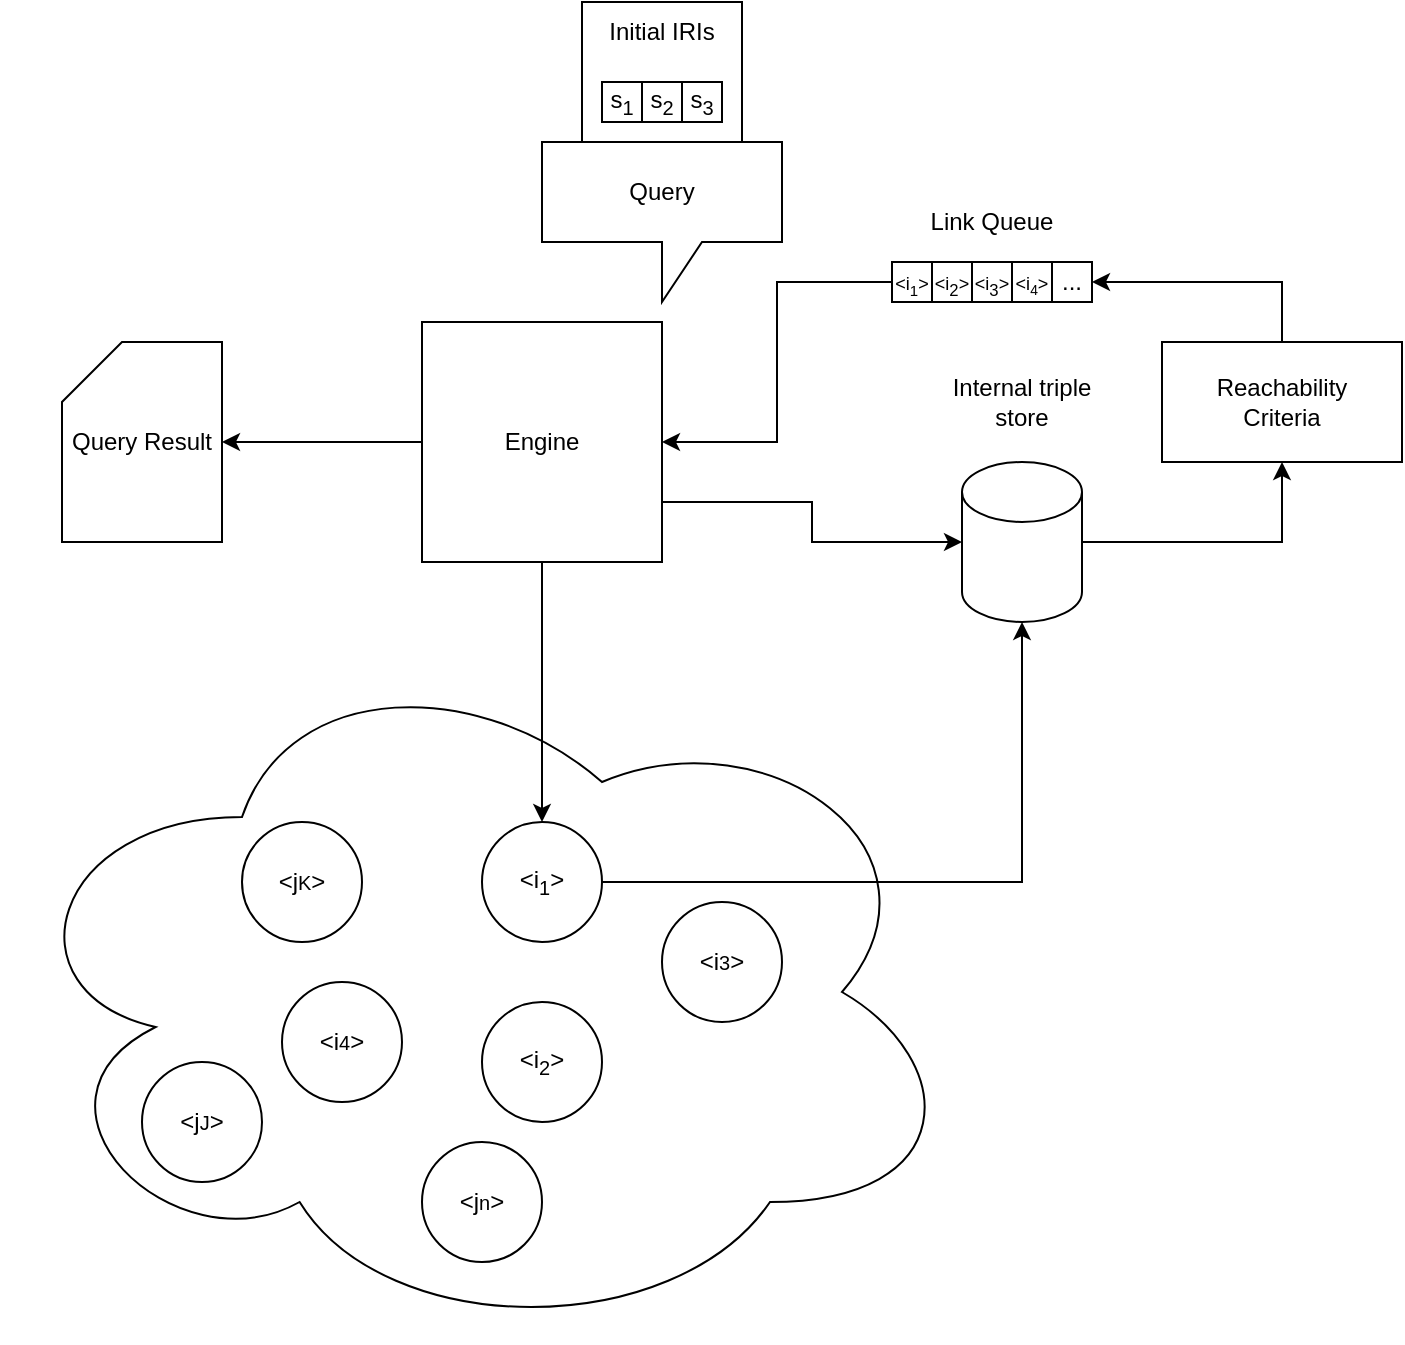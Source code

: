 <mxfile version="24.7.8">
  <diagram name="Page-1" id="kWCB1rzwi5OGkFFqUBkJ">
    <mxGraphModel dx="1188" dy="729" grid="1" gridSize="10" guides="1" tooltips="1" connect="1" arrows="1" fold="1" page="1" pageScale="1" pageWidth="850" pageHeight="1100" math="0" shadow="0">
      <root>
        <mxCell id="0" />
        <mxCell id="1" parent="0" />
        <mxCell id="LVnvuN6-r3eFf5OvwYLD-39" value="" style="whiteSpace=wrap;html=1;aspect=fixed;" vertex="1" parent="1">
          <mxGeometry x="380" y="80" width="80" height="80" as="geometry" />
        </mxCell>
        <mxCell id="LVnvuN6-r3eFf5OvwYLD-2" value="" style="ellipse;shape=cloud;whiteSpace=wrap;html=1;" vertex="1" parent="1">
          <mxGeometry x="90" y="400" width="480" height="350" as="geometry" />
        </mxCell>
        <mxCell id="LVnvuN6-r3eFf5OvwYLD-37" style="edgeStyle=orthogonalEdgeStyle;rounded=0;orthogonalLoop=1;jettySize=auto;html=1;" edge="1" parent="1" source="LVnvuN6-r3eFf5OvwYLD-1" target="LVnvuN6-r3eFf5OvwYLD-20">
          <mxGeometry relative="1" as="geometry">
            <Array as="points">
              <mxPoint x="495" y="330" />
              <mxPoint x="495" y="350" />
            </Array>
          </mxGeometry>
        </mxCell>
        <mxCell id="LVnvuN6-r3eFf5OvwYLD-1" value="Engine" style="whiteSpace=wrap;html=1;aspect=fixed;" vertex="1" parent="1">
          <mxGeometry x="300" y="240" width="120" height="120" as="geometry" />
        </mxCell>
        <mxCell id="LVnvuN6-r3eFf5OvwYLD-3" value="&amp;lt;j&lt;span style=&quot;font-size: 10px;&quot;&gt;K&lt;/span&gt;&amp;gt;" style="ellipse;whiteSpace=wrap;html=1;aspect=fixed;" vertex="1" parent="1">
          <mxGeometry x="210" y="490" width="60" height="60" as="geometry" />
        </mxCell>
        <mxCell id="LVnvuN6-r3eFf5OvwYLD-4" value="&amp;lt;i&lt;span style=&quot;font-size: 10px;&quot;&gt;4&lt;/span&gt;&amp;gt;" style="ellipse;whiteSpace=wrap;html=1;aspect=fixed;" vertex="1" parent="1">
          <mxGeometry x="230" y="570" width="60" height="60" as="geometry" />
        </mxCell>
        <mxCell id="LVnvuN6-r3eFf5OvwYLD-5" value="&amp;lt;i&lt;sub&gt;1&lt;/sub&gt;&amp;gt;" style="ellipse;whiteSpace=wrap;html=1;aspect=fixed;" vertex="1" parent="1">
          <mxGeometry x="330" y="490" width="60" height="60" as="geometry" />
        </mxCell>
        <mxCell id="LVnvuN6-r3eFf5OvwYLD-6" value="&amp;lt;i&lt;sub&gt;2&lt;/sub&gt;&amp;gt;" style="ellipse;whiteSpace=wrap;html=1;aspect=fixed;" vertex="1" parent="1">
          <mxGeometry x="330" y="580" width="60" height="60" as="geometry" />
        </mxCell>
        <mxCell id="LVnvuN6-r3eFf5OvwYLD-7" value="&amp;lt;i&lt;span style=&quot;font-size: 10px;&quot;&gt;3&lt;/span&gt;&amp;gt;" style="ellipse;whiteSpace=wrap;html=1;aspect=fixed;" vertex="1" parent="1">
          <mxGeometry x="420" y="530" width="60" height="60" as="geometry" />
        </mxCell>
        <mxCell id="LVnvuN6-r3eFf5OvwYLD-28" style="edgeStyle=orthogonalEdgeStyle;rounded=0;orthogonalLoop=1;jettySize=auto;html=1;entryX=1;entryY=0.5;entryDx=0;entryDy=0;" edge="1" parent="1" source="LVnvuN6-r3eFf5OvwYLD-8" target="LVnvuN6-r3eFf5OvwYLD-1">
          <mxGeometry relative="1" as="geometry" />
        </mxCell>
        <mxCell id="LVnvuN6-r3eFf5OvwYLD-8" value="&lt;font style=&quot;font-size: 9px;&quot;&gt;&amp;lt;i&lt;sub&gt;1&lt;/sub&gt;&amp;gt;&lt;/font&gt;" style="whiteSpace=wrap;html=1;aspect=fixed;" vertex="1" parent="1">
          <mxGeometry x="535" y="210" width="20" height="20" as="geometry" />
        </mxCell>
        <mxCell id="LVnvuN6-r3eFf5OvwYLD-9" value="&lt;span style=&quot;font-size: 9px;&quot;&gt;&amp;lt;i&lt;/span&gt;&lt;span style=&quot;font-size: 10px;&quot;&gt;&lt;sub&gt;2&lt;/sub&gt;&lt;/span&gt;&lt;span style=&quot;font-size: 9px;&quot;&gt;&amp;gt;&lt;/span&gt;" style="whiteSpace=wrap;html=1;aspect=fixed;" vertex="1" parent="1">
          <mxGeometry x="555" y="210" width="20" height="20" as="geometry" />
        </mxCell>
        <mxCell id="LVnvuN6-r3eFf5OvwYLD-10" value="&lt;span style=&quot;font-size: 9px;&quot;&gt;&amp;lt;i&lt;/span&gt;&lt;span style=&quot;font-size: 10px;&quot;&gt;&lt;sub&gt;3&lt;/sub&gt;&lt;/span&gt;&lt;span style=&quot;font-size: 9px;&quot;&gt;&amp;gt;&lt;/span&gt;" style="whiteSpace=wrap;html=1;aspect=fixed;" vertex="1" parent="1">
          <mxGeometry x="575" y="210" width="20" height="20" as="geometry" />
        </mxCell>
        <mxCell id="LVnvuN6-r3eFf5OvwYLD-11" value="&lt;span style=&quot;font-size: 9px;&quot;&gt;&amp;lt;i&lt;/span&gt;&lt;span style=&quot;font-size: 8.333px;&quot;&gt;&lt;sub&gt;4&lt;/sub&gt;&lt;/span&gt;&lt;span style=&quot;font-size: 9px;&quot;&gt;&amp;gt;&lt;/span&gt;" style="whiteSpace=wrap;html=1;aspect=fixed;" vertex="1" parent="1">
          <mxGeometry x="595" y="210" width="20" height="20" as="geometry" />
        </mxCell>
        <mxCell id="LVnvuN6-r3eFf5OvwYLD-12" value="..." style="whiteSpace=wrap;html=1;aspect=fixed;" vertex="1" parent="1">
          <mxGeometry x="615" y="210" width="20" height="20" as="geometry" />
        </mxCell>
        <mxCell id="LVnvuN6-r3eFf5OvwYLD-14" value="s&lt;sub&gt;1&lt;/sub&gt;" style="whiteSpace=wrap;html=1;aspect=fixed;" vertex="1" parent="1">
          <mxGeometry x="390" y="120" width="20" height="20" as="geometry" />
        </mxCell>
        <mxCell id="LVnvuN6-r3eFf5OvwYLD-15" value="Query" style="shape=callout;whiteSpace=wrap;html=1;perimeter=calloutPerimeter;" vertex="1" parent="1">
          <mxGeometry x="360" y="150" width="120" height="80" as="geometry" />
        </mxCell>
        <mxCell id="LVnvuN6-r3eFf5OvwYLD-16" value="s&lt;sub&gt;2&lt;/sub&gt;" style="whiteSpace=wrap;html=1;aspect=fixed;" vertex="1" parent="1">
          <mxGeometry x="410" y="120" width="20" height="20" as="geometry" />
        </mxCell>
        <mxCell id="LVnvuN6-r3eFf5OvwYLD-17" value="s&lt;sub&gt;3&lt;/sub&gt;" style="whiteSpace=wrap;html=1;aspect=fixed;" vertex="1" parent="1">
          <mxGeometry x="430" y="120" width="20" height="20" as="geometry" />
        </mxCell>
        <mxCell id="LVnvuN6-r3eFf5OvwYLD-19" value="Link Queue" style="text;html=1;align=center;verticalAlign=middle;whiteSpace=wrap;rounded=0;" vertex="1" parent="1">
          <mxGeometry x="540" y="175" width="90" height="30" as="geometry" />
        </mxCell>
        <mxCell id="LVnvuN6-r3eFf5OvwYLD-41" style="edgeStyle=orthogonalEdgeStyle;rounded=0;orthogonalLoop=1;jettySize=auto;html=1;entryX=0.5;entryY=1;entryDx=0;entryDy=0;" edge="1" parent="1" source="LVnvuN6-r3eFf5OvwYLD-20" target="LVnvuN6-r3eFf5OvwYLD-40">
          <mxGeometry relative="1" as="geometry" />
        </mxCell>
        <mxCell id="LVnvuN6-r3eFf5OvwYLD-20" value="" style="shape=cylinder3;whiteSpace=wrap;html=1;boundedLbl=1;backgroundOutline=1;size=15;" vertex="1" parent="1">
          <mxGeometry x="570" y="310" width="60" height="80" as="geometry" />
        </mxCell>
        <mxCell id="LVnvuN6-r3eFf5OvwYLD-21" value="Internal triple store" style="text;html=1;align=center;verticalAlign=middle;whiteSpace=wrap;rounded=0;" vertex="1" parent="1">
          <mxGeometry x="555" y="265" width="90" height="30" as="geometry" />
        </mxCell>
        <mxCell id="LVnvuN6-r3eFf5OvwYLD-26" style="edgeStyle=orthogonalEdgeStyle;rounded=0;orthogonalLoop=1;jettySize=auto;html=1;entryX=0.5;entryY=1;entryDx=0;entryDy=0;entryPerimeter=0;" edge="1" parent="1" source="LVnvuN6-r3eFf5OvwYLD-5" target="LVnvuN6-r3eFf5OvwYLD-20">
          <mxGeometry relative="1" as="geometry" />
        </mxCell>
        <mxCell id="LVnvuN6-r3eFf5OvwYLD-29" value="Initial IRIs" style="text;html=1;align=center;verticalAlign=middle;whiteSpace=wrap;rounded=0;" vertex="1" parent="1">
          <mxGeometry x="375" y="80" width="90" height="30" as="geometry" />
        </mxCell>
        <mxCell id="LVnvuN6-r3eFf5OvwYLD-34" style="edgeStyle=orthogonalEdgeStyle;rounded=0;orthogonalLoop=1;jettySize=auto;html=1;exitX=0.5;exitY=1;exitDx=0;exitDy=0;" edge="1" parent="1" source="LVnvuN6-r3eFf5OvwYLD-1" target="LVnvuN6-r3eFf5OvwYLD-5">
          <mxGeometry relative="1" as="geometry">
            <mxPoint x="360" y="420" as="sourcePoint" />
          </mxGeometry>
        </mxCell>
        <mxCell id="LVnvuN6-r3eFf5OvwYLD-35" value="&amp;lt;j&lt;span style=&quot;font-size: 10px;&quot;&gt;J&lt;/span&gt;&amp;gt;" style="ellipse;whiteSpace=wrap;html=1;aspect=fixed;" vertex="1" parent="1">
          <mxGeometry x="160" y="610" width="60" height="60" as="geometry" />
        </mxCell>
        <mxCell id="LVnvuN6-r3eFf5OvwYLD-36" value="&amp;lt;j&lt;span style=&quot;font-size: 10px;&quot;&gt;n&lt;/span&gt;&amp;gt;" style="ellipse;whiteSpace=wrap;html=1;aspect=fixed;" vertex="1" parent="1">
          <mxGeometry x="300" y="650" width="60" height="60" as="geometry" />
        </mxCell>
        <mxCell id="LVnvuN6-r3eFf5OvwYLD-42" style="edgeStyle=orthogonalEdgeStyle;rounded=0;orthogonalLoop=1;jettySize=auto;html=1;entryX=1;entryY=0.5;entryDx=0;entryDy=0;" edge="1" parent="1" source="LVnvuN6-r3eFf5OvwYLD-40" target="LVnvuN6-r3eFf5OvwYLD-12">
          <mxGeometry relative="1" as="geometry">
            <Array as="points">
              <mxPoint x="730" y="220" />
            </Array>
          </mxGeometry>
        </mxCell>
        <mxCell id="LVnvuN6-r3eFf5OvwYLD-40" value="Reachability&lt;br&gt;Criteria" style="rounded=0;whiteSpace=wrap;html=1;" vertex="1" parent="1">
          <mxGeometry x="670" y="250" width="120" height="60" as="geometry" />
        </mxCell>
        <mxCell id="LVnvuN6-r3eFf5OvwYLD-43" value="Query Result" style="shape=card;whiteSpace=wrap;html=1;" vertex="1" parent="1">
          <mxGeometry x="120" y="250" width="80" height="100" as="geometry" />
        </mxCell>
        <mxCell id="LVnvuN6-r3eFf5OvwYLD-45" style="edgeStyle=orthogonalEdgeStyle;rounded=0;orthogonalLoop=1;jettySize=auto;html=1;entryX=1;entryY=0.5;entryDx=0;entryDy=0;entryPerimeter=0;" edge="1" parent="1" source="LVnvuN6-r3eFf5OvwYLD-1" target="LVnvuN6-r3eFf5OvwYLD-43">
          <mxGeometry relative="1" as="geometry" />
        </mxCell>
      </root>
    </mxGraphModel>
  </diagram>
</mxfile>
